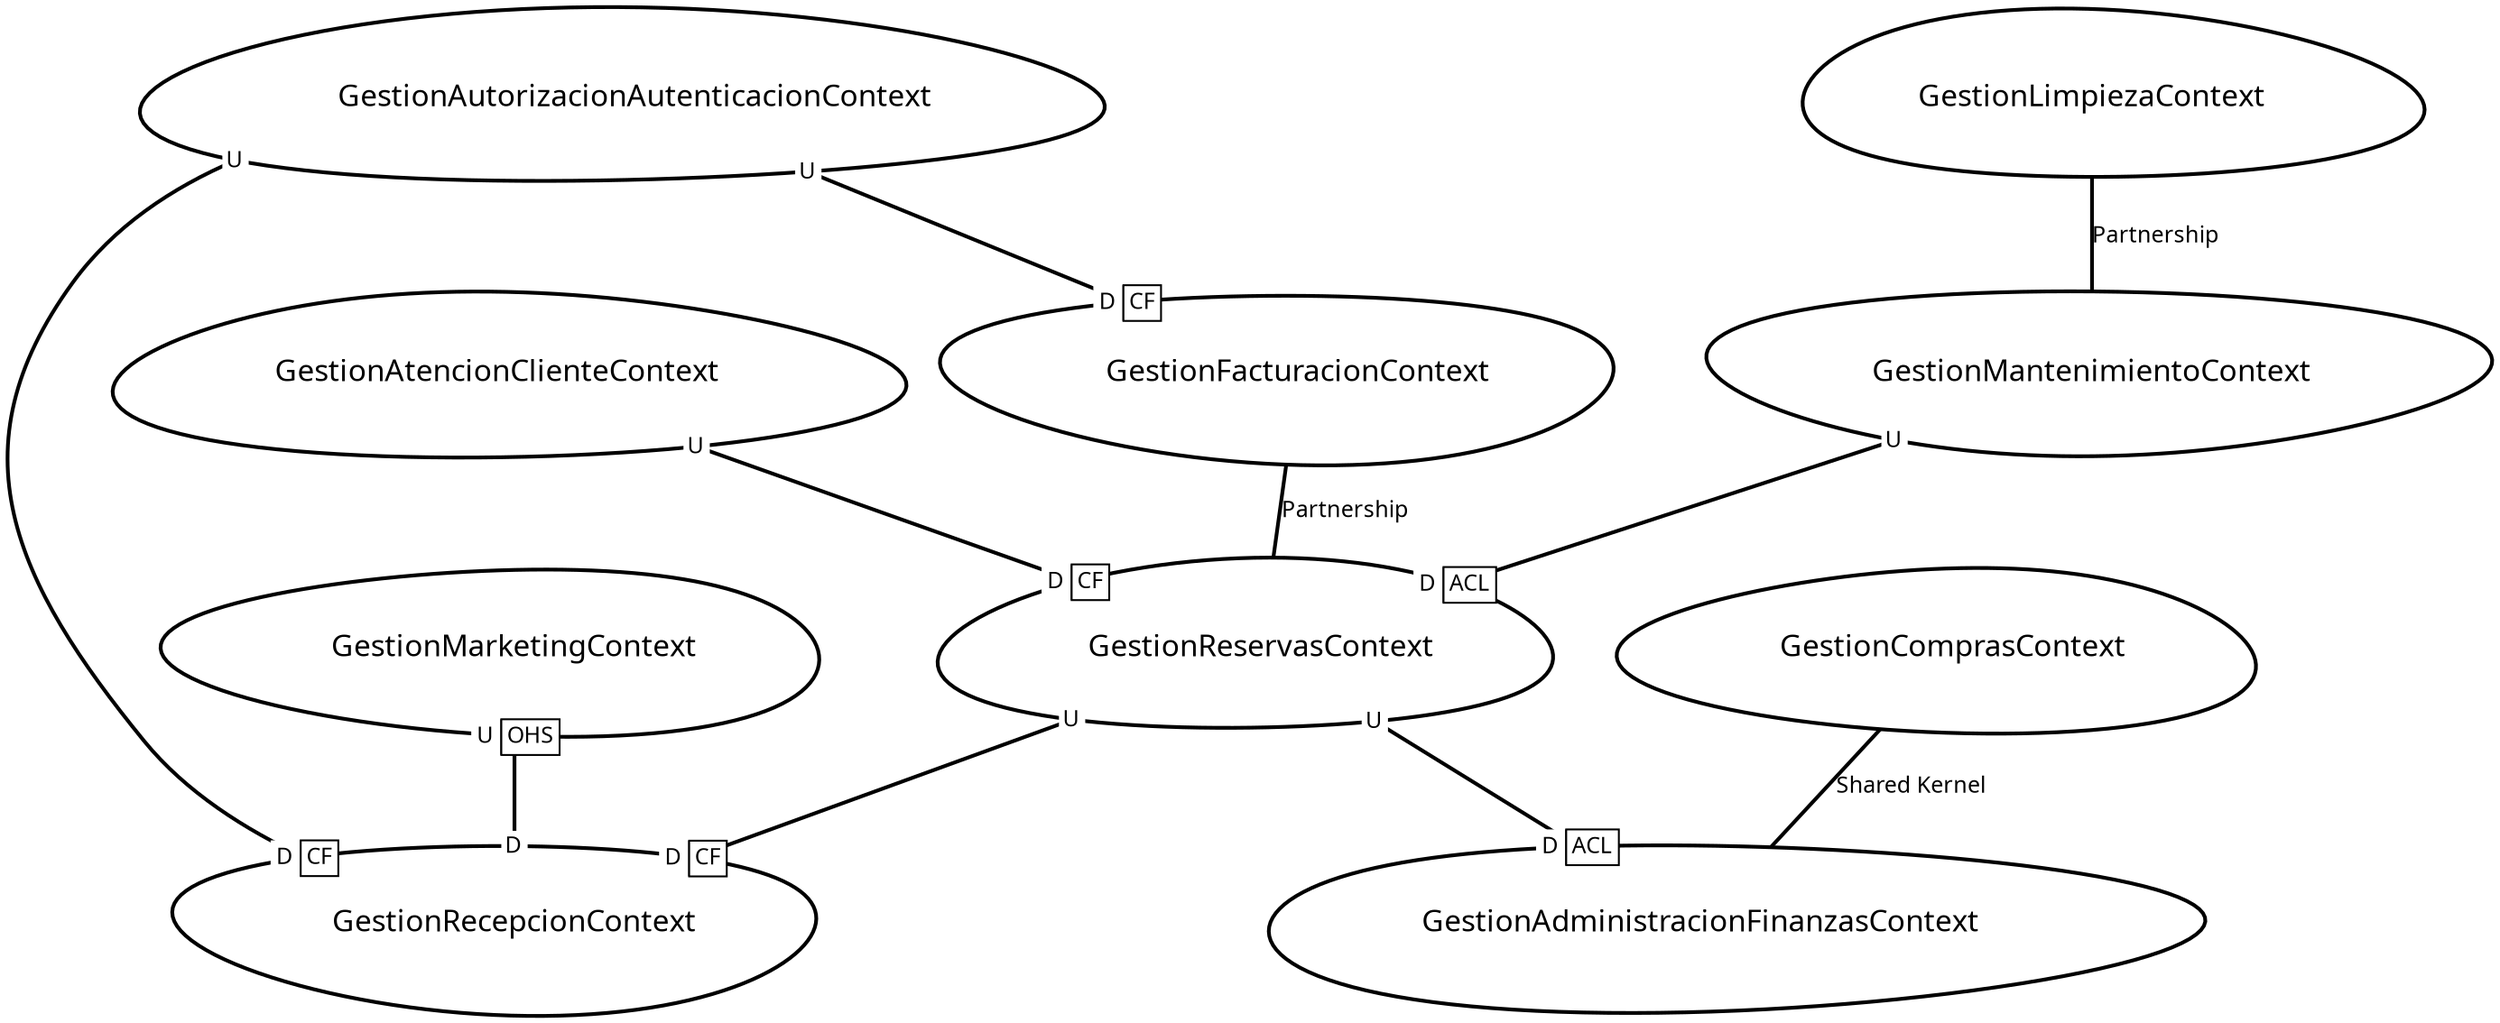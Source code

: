 digraph "ContextMapGraph" {
graph ["imagepath"="/tmp/GraphvizJava"]
"GestionAdministracionFinanzasContext" ["margin"="0.3","orientation"="35","shape"="egg","fontsize"="16","style"="bold","label"="GestionAdministracionFinanzasContext\n","fontname"="sans-serif"]
"GestionAtencionClienteContext" ["margin"="0.3","orientation"="10","shape"="egg","fontsize"="16","style"="bold","label"="GestionAtencionClienteContext\n","fontname"="sans-serif"]
"GestionReservasContext" ["margin"="0.3","orientation"="238","shape"="egg","fontsize"="16","style"="bold","label"="GestionReservasContext\n","fontname"="sans-serif"]
"GestionRecepcionContext" ["margin"="0.3","orientation"="308","shape"="egg","fontsize"="16","style"="bold","label"="GestionRecepcionContext\n","fontname"="sans-serif"]
"GestionAutorizacionAutenticacionContext" ["margin"="0.3","orientation"="249","shape"="egg","fontsize"="16","style"="bold","label"="GestionAutorizacionAutenticacionContext\n","fontname"="sans-serif"]
"GestionFacturacionContext" ["margin"="0.3","orientation"="309","shape"="egg","fontsize"="16","style"="bold","label"="GestionFacturacionContext\n","fontname"="sans-serif"]
"GestionComprasContext" ["margin"="0.3","orientation"="342","shape"="egg","fontsize"="16","style"="bold","label"="GestionComprasContext\n","fontname"="sans-serif"]
"GestionLimpiezaContext" ["margin"="0.3","orientation"="132","shape"="egg","fontsize"="16","style"="bold","label"="GestionLimpiezaContext\n","fontname"="sans-serif"]
"GestionMantenimientoContext" ["margin"="0.3","orientation"="174","shape"="egg","fontsize"="16","style"="bold","label"="GestionMantenimientoContext\n","fontname"="sans-serif"]
"GestionMarketingContext" ["margin"="0.3","orientation"="329","shape"="egg","fontsize"="16","style"="bold","label"="GestionMarketingContext\n","fontname"="sans-serif"]
"GestionAtencionClienteContext" -> "GestionReservasContext" ["headlabel"=<<table cellspacing="0" cellborder="1" border="0">
<tr><td bgcolor="white" sides="r">D</td><td sides="trbl" bgcolor="white"><font>CF</font></td></tr>
</table>>,"labeldistance"="0","fontsize"="12","taillabel"=<<table cellspacing="0" cellborder="0" border="0">
<tr><td bgcolor="white">U</td></tr>
</table>>,"style"="bold","label"="                                        ","dir"="none","fontname"="sans-serif"]
"GestionReservasContext" -> "GestionAdministracionFinanzasContext" ["headlabel"=<<table cellspacing="0" cellborder="1" border="0">
<tr><td bgcolor="white" sides="r">D</td><td sides="trbl" bgcolor="white"><font>ACL</font></td></tr>
</table>>,"labeldistance"="0","fontsize"="12","taillabel"=<<table cellspacing="0" cellborder="0" border="0">
<tr><td bgcolor="white">U</td></tr>
</table>>,"style"="bold","label"="                                        ","dir"="none","fontname"="sans-serif"]
"GestionReservasContext" -> "GestionRecepcionContext" ["headlabel"=<<table cellspacing="0" cellborder="1" border="0">
<tr><td bgcolor="white" sides="r">D</td><td sides="trbl" bgcolor="white"><font>CF</font></td></tr>
</table>>,"labeldistance"="0","fontsize"="12","taillabel"=<<table cellspacing="0" cellborder="0" border="0">
<tr><td bgcolor="white">U</td></tr>
</table>>,"style"="bold","label"="                                        ","dir"="none","fontname"="sans-serif"]
"GestionAutorizacionAutenticacionContext" -> "GestionRecepcionContext" ["headlabel"=<<table cellspacing="0" cellborder="1" border="0">
<tr><td bgcolor="white" sides="r">D</td><td sides="trbl" bgcolor="white"><font>CF</font></td></tr>
</table>>,"labeldistance"="0","fontsize"="12","taillabel"=<<table cellspacing="0" cellborder="0" border="0">
<tr><td bgcolor="white">U</td></tr>
</table>>,"style"="bold","label"="                                        ","dir"="none","fontname"="sans-serif"]
"GestionAutorizacionAutenticacionContext" -> "GestionFacturacionContext" ["headlabel"=<<table cellspacing="0" cellborder="1" border="0">
<tr><td bgcolor="white" sides="r">D</td><td sides="trbl" bgcolor="white"><font>CF</font></td></tr>
</table>>,"labeldistance"="0","fontsize"="12","taillabel"=<<table cellspacing="0" cellborder="0" border="0">
<tr><td bgcolor="white">U</td></tr>
</table>>,"style"="bold","label"="                                        ","dir"="none","fontname"="sans-serif"]
"GestionFacturacionContext" -> "GestionReservasContext" ["fontsize"="12","style"="bold","label"="Partnership","dir"="none","fontname"="sans-serif"]
"GestionComprasContext" -> "GestionAdministracionFinanzasContext" ["fontsize"="12","style"="bold","label"="Shared Kernel","dir"="none","fontname"="sans-serif"]
"GestionLimpiezaContext" -> "GestionMantenimientoContext" ["fontsize"="12","style"="bold","label"="Partnership","dir"="none","fontname"="sans-serif"]
"GestionMantenimientoContext" -> "GestionReservasContext" ["headlabel"=<<table cellspacing="0" cellborder="1" border="0">
<tr><td bgcolor="white" sides="r">D</td><td sides="trbl" bgcolor="white"><font>ACL</font></td></tr>
</table>>,"labeldistance"="0","fontsize"="12","taillabel"=<<table cellspacing="0" cellborder="0" border="0">
<tr><td bgcolor="white">U</td></tr>
</table>>,"style"="bold","label"="                                        ","dir"="none","fontname"="sans-serif"]
"GestionMarketingContext" -> "GestionRecepcionContext" ["headlabel"=<<table cellspacing="0" cellborder="0" border="0">
<tr><td bgcolor="white">D</td></tr>
</table>>,"labeldistance"="0","fontsize"="12","taillabel"=<<table cellspacing="0" cellborder="1" border="0">
<tr><td bgcolor="white" sides="r">U</td><td sides="trbl" bgcolor="white"><font>OHS</font></td></tr>
</table>>,"style"="bold","label"="                                        ","dir"="none","fontname"="sans-serif"]
}